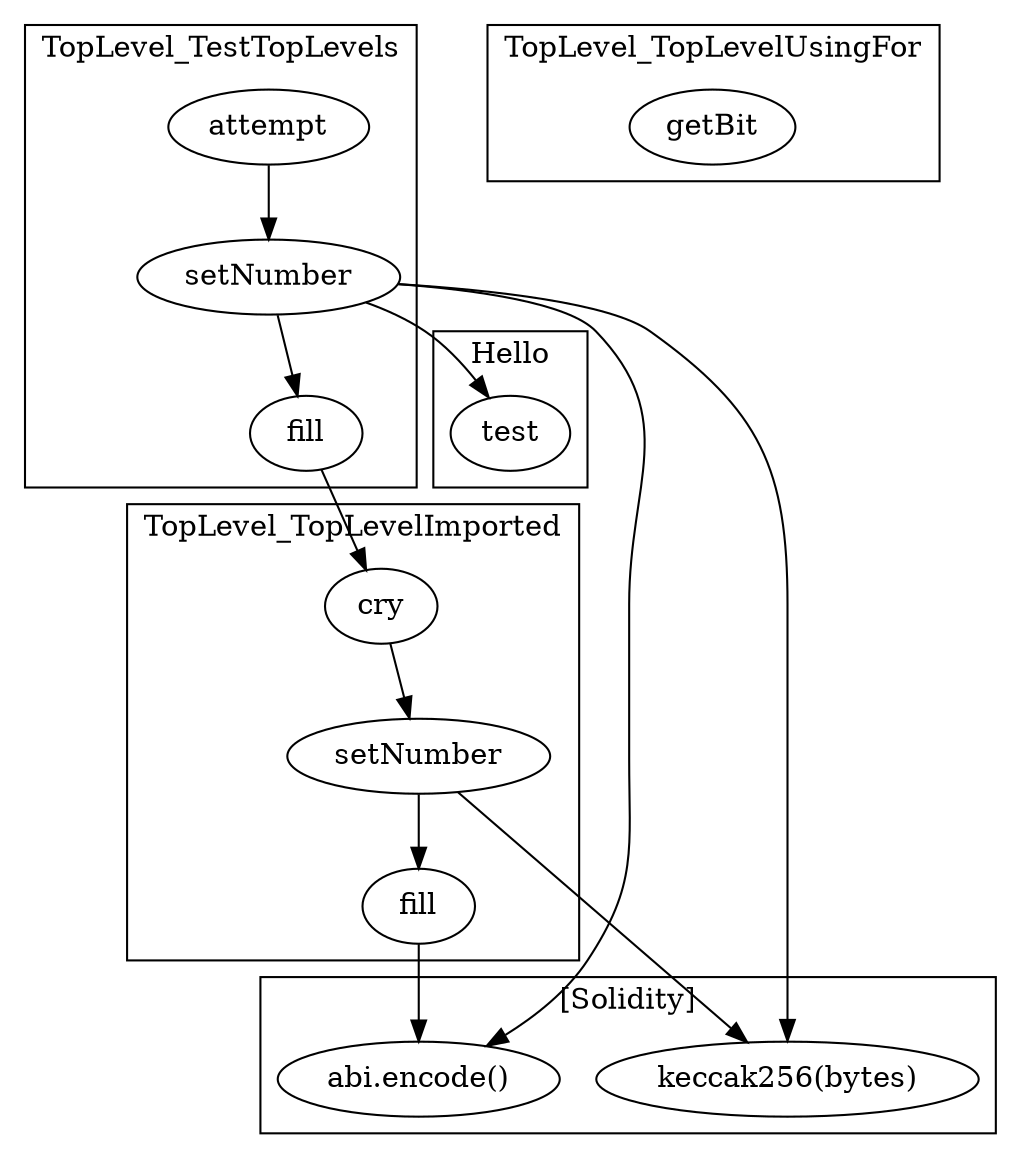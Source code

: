strict digraph {
subgraph cluster_TopLevelFunctions_TestTopLevels_TopLevel_TestTopLevels {
label = "TopLevel_TestTopLevels"
"TopLevelFunctions_TestTopLevels_setNumber" [label="setNumber"]
"TopLevelFunctions_TestTopLevels_fill" [label="fill"]
"TopLevelFunctions_TestTopLevels_attempt" [label="attempt"]
}subgraph cluster_12_Hello {
label = "Hello"
"12_test" [label="test"]
}subgraph cluster_TopLevelFunctions_TopLevelUsingFor_TopLevel_TopLevelUsingFor {
label = "TopLevel_TopLevelUsingFor"
"TopLevelFunctions_TopLevelUsingFor_getBit" [label="getBit"]
}subgraph cluster_TopLevelFunctions_TopLevelImported_TopLevel_TopLevelImported {
label = "TopLevel_TopLevelImported"
"TopLevelFunctions_TopLevelImported_setNumber" [label="setNumber"]
"TopLevelFunctions_TopLevelImported_cry" [label="cry"]
"TopLevelFunctions_TopLevelImported_fill" [label="fill"]
}subgraph cluster_solidity {
label = "[Solidity]"
"keccak256(bytes)" 
"abi.encode()" 
}"TopLevelFunctions_TestTopLevels_setNumber" -> "12_test""TopLevelFunctions_TestTopLevels_fill" -> "TopLevelFunctions_TopLevelImported_cry"
"TopLevelFunctions_TestTopLevels_setNumber" -> "TopLevelFunctions_TestTopLevels_fill"
"TopLevelFunctions_TestTopLevels_attempt" -> "TopLevelFunctions_TestTopLevels_setNumber""TopLevelFunctions_TopLevelImported_setNumber" -> "TopLevelFunctions_TopLevelImported_fill"
"TopLevelFunctions_TopLevelImported_cry" -> "TopLevelFunctions_TopLevelImported_setNumber""TopLevelFunctions_TestTopLevels_setNumber" -> "abi.encode()"
"TopLevelFunctions_TestTopLevels_setNumber" -> "keccak256(bytes)"
"TopLevelFunctions_TopLevelImported_setNumber" -> "keccak256(bytes)"
"TopLevelFunctions_TopLevelImported_fill" -> "abi.encode()"
}